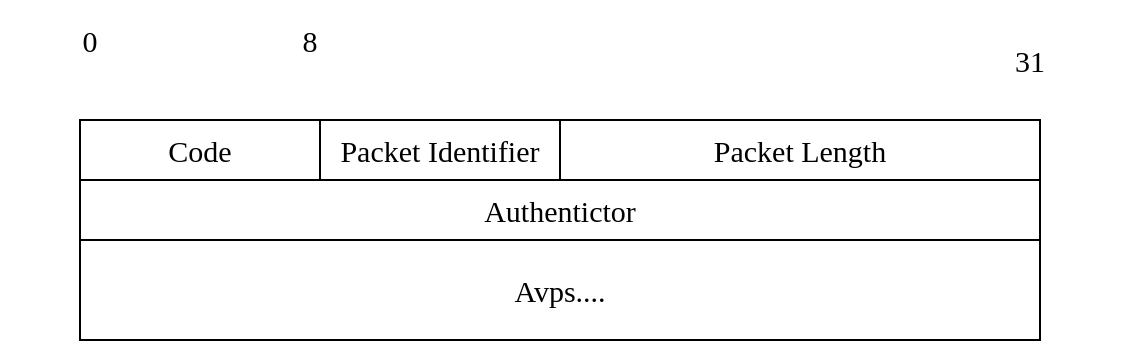 <mxfile version="22.0.4" type="github">
  <diagram name="第 1 页" id="5HKKA12K4KXDigwtHkgY">
    <mxGraphModel dx="1066" dy="725" grid="1" gridSize="10" guides="1" tooltips="1" connect="1" arrows="1" fold="1" page="1" pageScale="1" pageWidth="827" pageHeight="1169" math="0" shadow="0">
      <root>
        <mxCell id="0" />
        <mxCell id="1" parent="0" />
        <mxCell id="53fJsI2zExvIf3YaaM0B-4" value="Packet Length" style="rounded=0;whiteSpace=wrap;html=1;fontSize=15;fontFamily=Times New Roman;" parent="1" vertex="1">
          <mxGeometry x="350" y="360" width="240" height="30" as="geometry" />
        </mxCell>
        <mxCell id="53fJsI2zExvIf3YaaM0B-5" value="&lt;span style=&quot;font-size: 15px;&quot;&gt;Authentictor&lt;/span&gt;" style="rounded=0;whiteSpace=wrap;html=1;fontFamily=Times New Roman;" parent="1" vertex="1">
          <mxGeometry x="110" y="390" width="480" height="30" as="geometry" />
        </mxCell>
        <mxCell id="53fJsI2zExvIf3YaaM0B-6" value="&lt;span style=&quot;font-size: 15px;&quot;&gt;Avps....&lt;/span&gt;" style="rounded=0;whiteSpace=wrap;html=1;fontFamily=Times New Roman;" parent="1" vertex="1">
          <mxGeometry x="110" y="420" width="480" height="50" as="geometry" />
        </mxCell>
        <mxCell id="53fJsI2zExvIf3YaaM0B-7" value="&lt;font style=&quot;font-size: 15px;&quot;&gt;0&lt;/font&gt;" style="rounded=1;whiteSpace=wrap;html=1;strokeColor=none;fontFamily=Times New Roman;" parent="1" vertex="1">
          <mxGeometry x="70" y="300" width="90" height="40" as="geometry" />
        </mxCell>
        <mxCell id="53fJsI2zExvIf3YaaM0B-8" value="8" style="rounded=1;whiteSpace=wrap;html=1;strokeColor=none;fontSize=15;fontFamily=Times New Roman;" parent="1" vertex="1">
          <mxGeometry x="180" y="300" width="90" height="40" as="geometry" />
        </mxCell>
        <mxCell id="53fJsI2zExvIf3YaaM0B-9" value="31" style="rounded=1;whiteSpace=wrap;html=1;strokeColor=none;fontSize=15;fontFamily=Times New Roman;" parent="1" vertex="1">
          <mxGeometry x="540" y="310" width="90" height="40" as="geometry" />
        </mxCell>
        <mxCell id="53fJsI2zExvIf3YaaM0B-13" value="&lt;span style=&quot;font-size: 15px;&quot;&gt;Packet Identifier&lt;/span&gt;" style="rounded=0;whiteSpace=wrap;html=1;fontFamily=Times New Roman;" parent="1" vertex="1">
          <mxGeometry x="230" y="360" width="120" height="30" as="geometry" />
        </mxCell>
        <mxCell id="53fJsI2zExvIf3YaaM0B-14" value="&lt;span style=&quot;font-size: 15px;&quot;&gt;Code&lt;/span&gt;" style="rounded=0;whiteSpace=wrap;html=1;fontFamily=Times New Roman;" parent="1" vertex="1">
          <mxGeometry x="110" y="360" width="120" height="30" as="geometry" />
        </mxCell>
      </root>
    </mxGraphModel>
  </diagram>
</mxfile>
